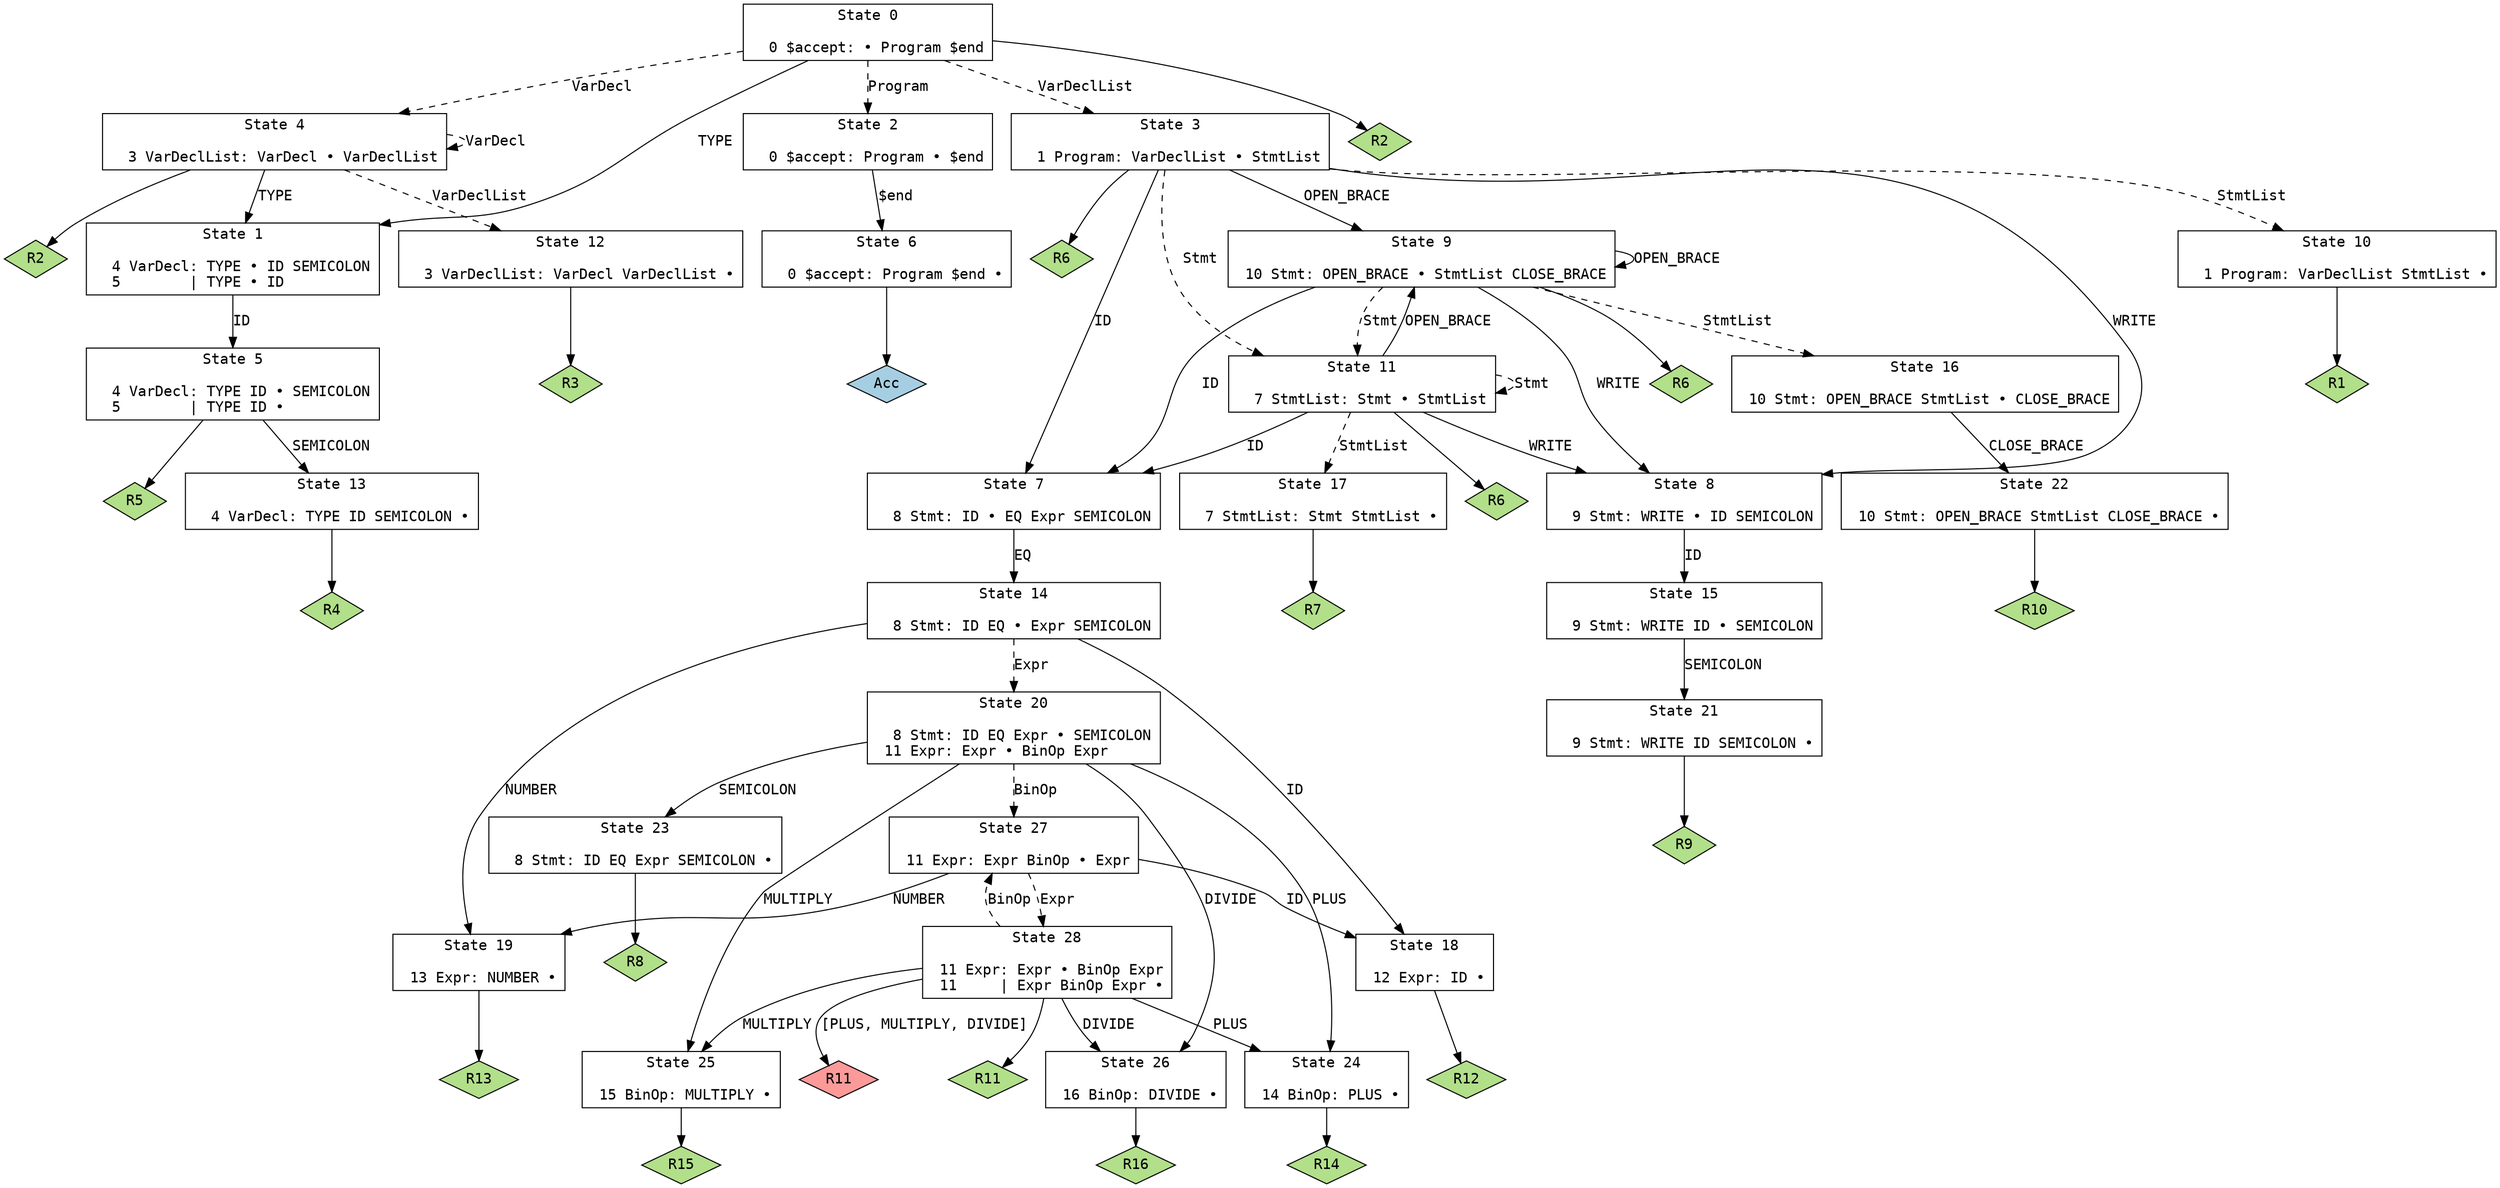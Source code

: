 // Generated by GNU Bison 3.8.2.
// Report bugs to <bug-bison@gnu.org>.
// Home page: <https://www.gnu.org/software/bison/>.

digraph "parser.y"
{
  node [fontname = courier, shape = box, colorscheme = paired6]
  edge [fontname = courier]

  0 [label="State 0\n\l  0 $accept: • Program $end\l"]
  0 -> 1 [style=solid label="TYPE"]
  0 -> 2 [style=dashed label="Program"]
  0 -> 3 [style=dashed label="VarDeclList"]
  0 -> 4 [style=dashed label="VarDecl"]
  0 -> "0R2" [style=solid]
 "0R2" [label="R2", fillcolor=3, shape=diamond, style=filled]
  1 [label="State 1\n\l  4 VarDecl: TYPE • ID SEMICOLON\l  5        | TYPE • ID\l"]
  1 -> 5 [style=solid label="ID"]
  2 [label="State 2\n\l  0 $accept: Program • $end\l"]
  2 -> 6 [style=solid label="$end"]
  3 [label="State 3\n\l  1 Program: VarDeclList • StmtList\l"]
  3 -> 7 [style=solid label="ID"]
  3 -> 8 [style=solid label="WRITE"]
  3 -> 9 [style=solid label="OPEN_BRACE"]
  3 -> 10 [style=dashed label="StmtList"]
  3 -> 11 [style=dashed label="Stmt"]
  3 -> "3R6" [style=solid]
 "3R6" [label="R6", fillcolor=3, shape=diamond, style=filled]
  4 [label="State 4\n\l  3 VarDeclList: VarDecl • VarDeclList\l"]
  4 -> 1 [style=solid label="TYPE"]
  4 -> 12 [style=dashed label="VarDeclList"]
  4 -> 4 [style=dashed label="VarDecl"]
  4 -> "4R2" [style=solid]
 "4R2" [label="R2", fillcolor=3, shape=diamond, style=filled]
  5 [label="State 5\n\l  4 VarDecl: TYPE ID • SEMICOLON\l  5        | TYPE ID •\l"]
  5 -> 13 [style=solid label="SEMICOLON"]
  5 -> "5R5" [style=solid]
 "5R5" [label="R5", fillcolor=3, shape=diamond, style=filled]
  6 [label="State 6\n\l  0 $accept: Program $end •\l"]
  6 -> "6R0" [style=solid]
 "6R0" [label="Acc", fillcolor=1, shape=diamond, style=filled]
  7 [label="State 7\n\l  8 Stmt: ID • EQ Expr SEMICOLON\l"]
  7 -> 14 [style=solid label="EQ"]
  8 [label="State 8\n\l  9 Stmt: WRITE • ID SEMICOLON\l"]
  8 -> 15 [style=solid label="ID"]
  9 [label="State 9\n\l 10 Stmt: OPEN_BRACE • StmtList CLOSE_BRACE\l"]
  9 -> 7 [style=solid label="ID"]
  9 -> 8 [style=solid label="WRITE"]
  9 -> 9 [style=solid label="OPEN_BRACE"]
  9 -> 16 [style=dashed label="StmtList"]
  9 -> 11 [style=dashed label="Stmt"]
  9 -> "9R6" [style=solid]
 "9R6" [label="R6", fillcolor=3, shape=diamond, style=filled]
  10 [label="State 10\n\l  1 Program: VarDeclList StmtList •\l"]
  10 -> "10R1" [style=solid]
 "10R1" [label="R1", fillcolor=3, shape=diamond, style=filled]
  11 [label="State 11\n\l  7 StmtList: Stmt • StmtList\l"]
  11 -> 7 [style=solid label="ID"]
  11 -> 8 [style=solid label="WRITE"]
  11 -> 9 [style=solid label="OPEN_BRACE"]
  11 -> 17 [style=dashed label="StmtList"]
  11 -> 11 [style=dashed label="Stmt"]
  11 -> "11R6" [style=solid]
 "11R6" [label="R6", fillcolor=3, shape=diamond, style=filled]
  12 [label="State 12\n\l  3 VarDeclList: VarDecl VarDeclList •\l"]
  12 -> "12R3" [style=solid]
 "12R3" [label="R3", fillcolor=3, shape=diamond, style=filled]
  13 [label="State 13\n\l  4 VarDecl: TYPE ID SEMICOLON •\l"]
  13 -> "13R4" [style=solid]
 "13R4" [label="R4", fillcolor=3, shape=diamond, style=filled]
  14 [label="State 14\n\l  8 Stmt: ID EQ • Expr SEMICOLON\l"]
  14 -> 18 [style=solid label="ID"]
  14 -> 19 [style=solid label="NUMBER"]
  14 -> 20 [style=dashed label="Expr"]
  15 [label="State 15\n\l  9 Stmt: WRITE ID • SEMICOLON\l"]
  15 -> 21 [style=solid label="SEMICOLON"]
  16 [label="State 16\n\l 10 Stmt: OPEN_BRACE StmtList • CLOSE_BRACE\l"]
  16 -> 22 [style=solid label="CLOSE_BRACE"]
  17 [label="State 17\n\l  7 StmtList: Stmt StmtList •\l"]
  17 -> "17R7" [style=solid]
 "17R7" [label="R7", fillcolor=3, shape=diamond, style=filled]
  18 [label="State 18\n\l 12 Expr: ID •\l"]
  18 -> "18R12" [style=solid]
 "18R12" [label="R12", fillcolor=3, shape=diamond, style=filled]
  19 [label="State 19\n\l 13 Expr: NUMBER •\l"]
  19 -> "19R13" [style=solid]
 "19R13" [label="R13", fillcolor=3, shape=diamond, style=filled]
  20 [label="State 20\n\l  8 Stmt: ID EQ Expr • SEMICOLON\l 11 Expr: Expr • BinOp Expr\l"]
  20 -> 23 [style=solid label="SEMICOLON"]
  20 -> 24 [style=solid label="PLUS"]
  20 -> 25 [style=solid label="MULTIPLY"]
  20 -> 26 [style=solid label="DIVIDE"]
  20 -> 27 [style=dashed label="BinOp"]
  21 [label="State 21\n\l  9 Stmt: WRITE ID SEMICOLON •\l"]
  21 -> "21R9" [style=solid]
 "21R9" [label="R9", fillcolor=3, shape=diamond, style=filled]
  22 [label="State 22\n\l 10 Stmt: OPEN_BRACE StmtList CLOSE_BRACE •\l"]
  22 -> "22R10" [style=solid]
 "22R10" [label="R10", fillcolor=3, shape=diamond, style=filled]
  23 [label="State 23\n\l  8 Stmt: ID EQ Expr SEMICOLON •\l"]
  23 -> "23R8" [style=solid]
 "23R8" [label="R8", fillcolor=3, shape=diamond, style=filled]
  24 [label="State 24\n\l 14 BinOp: PLUS •\l"]
  24 -> "24R14" [style=solid]
 "24R14" [label="R14", fillcolor=3, shape=diamond, style=filled]
  25 [label="State 25\n\l 15 BinOp: MULTIPLY •\l"]
  25 -> "25R15" [style=solid]
 "25R15" [label="R15", fillcolor=3, shape=diamond, style=filled]
  26 [label="State 26\n\l 16 BinOp: DIVIDE •\l"]
  26 -> "26R16" [style=solid]
 "26R16" [label="R16", fillcolor=3, shape=diamond, style=filled]
  27 [label="State 27\n\l 11 Expr: Expr BinOp • Expr\l"]
  27 -> 18 [style=solid label="ID"]
  27 -> 19 [style=solid label="NUMBER"]
  27 -> 28 [style=dashed label="Expr"]
  28 [label="State 28\n\l 11 Expr: Expr • BinOp Expr\l 11     | Expr BinOp Expr •\l"]
  28 -> 24 [style=solid label="PLUS"]
  28 -> 25 [style=solid label="MULTIPLY"]
  28 -> 26 [style=solid label="DIVIDE"]
  28 -> 27 [style=dashed label="BinOp"]
  28 -> "28R11d" [label="[PLUS, MULTIPLY, DIVIDE]", style=solid]
 "28R11d" [label="R11", fillcolor=5, shape=diamond, style=filled]
  28 -> "28R11" [style=solid]
 "28R11" [label="R11", fillcolor=3, shape=diamond, style=filled]
}
